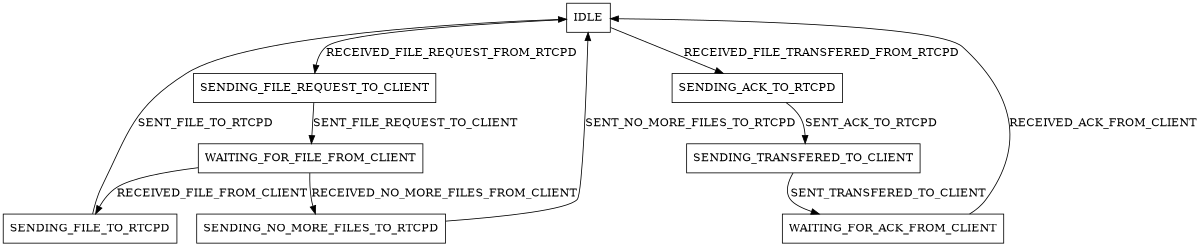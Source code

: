 digraph fstn {
  rankdir=TD;
  size="8,5"
  center=1
  node [shape = rectangle];
  IDLE                           -> SENDING_FILE_REQUEST_TO_CLIENT [ label = "RECEIVED_FILE_REQUEST_FROM_RTCPD"   ];
  SENDING_FILE_REQUEST_TO_CLIENT -> WAITING_FOR_FILE_FROM_CLIENT   [ label = "SENT_FILE_REQUEST_TO_CLIENT"        ];
  WAITING_FOR_FILE_FROM_CLIENT   -> SENDING_FILE_TO_RTCPD          [ label = "RECEIVED_FILE_FROM_CLIENT"          ];
  SENDING_FILE_TO_RTCPD          -> IDLE                           [ label = "SENT_FILE_TO_RTCPD"                 ];
  WAITING_FOR_FILE_FROM_CLIENT   -> SENDING_NO_MORE_FILES_TO_RTCPD [ label = "RECEIVED_NO_MORE_FILES_FROM_CLIENT" ];
  SENDING_NO_MORE_FILES_TO_RTCPD -> IDLE                           [ label = "SENT_NO_MORE_FILES_TO_RTCPD"        ];
  IDLE                           -> SENDING_ACK_TO_RTCPD           [ label = "RECEIVED_FILE_TRANSFERED_FROM_RTCPD"];
  SENDING_ACK_TO_RTCPD           -> SENDING_TRANSFERED_TO_CLIENT   [ label = "SENT_ACK_TO_RTCPD"                  ];
  SENDING_TRANSFERED_TO_CLIENT   -> WAITING_FOR_ACK_FROM_CLIENT    [ label = "SENT_TRANSFERED_TO_CLIENT"          ];
  WAITING_FOR_ACK_FROM_CLIENT    -> IDLE                           [ label = "RECEIVED_ACK_FROM_CLIENT"           ];
}
